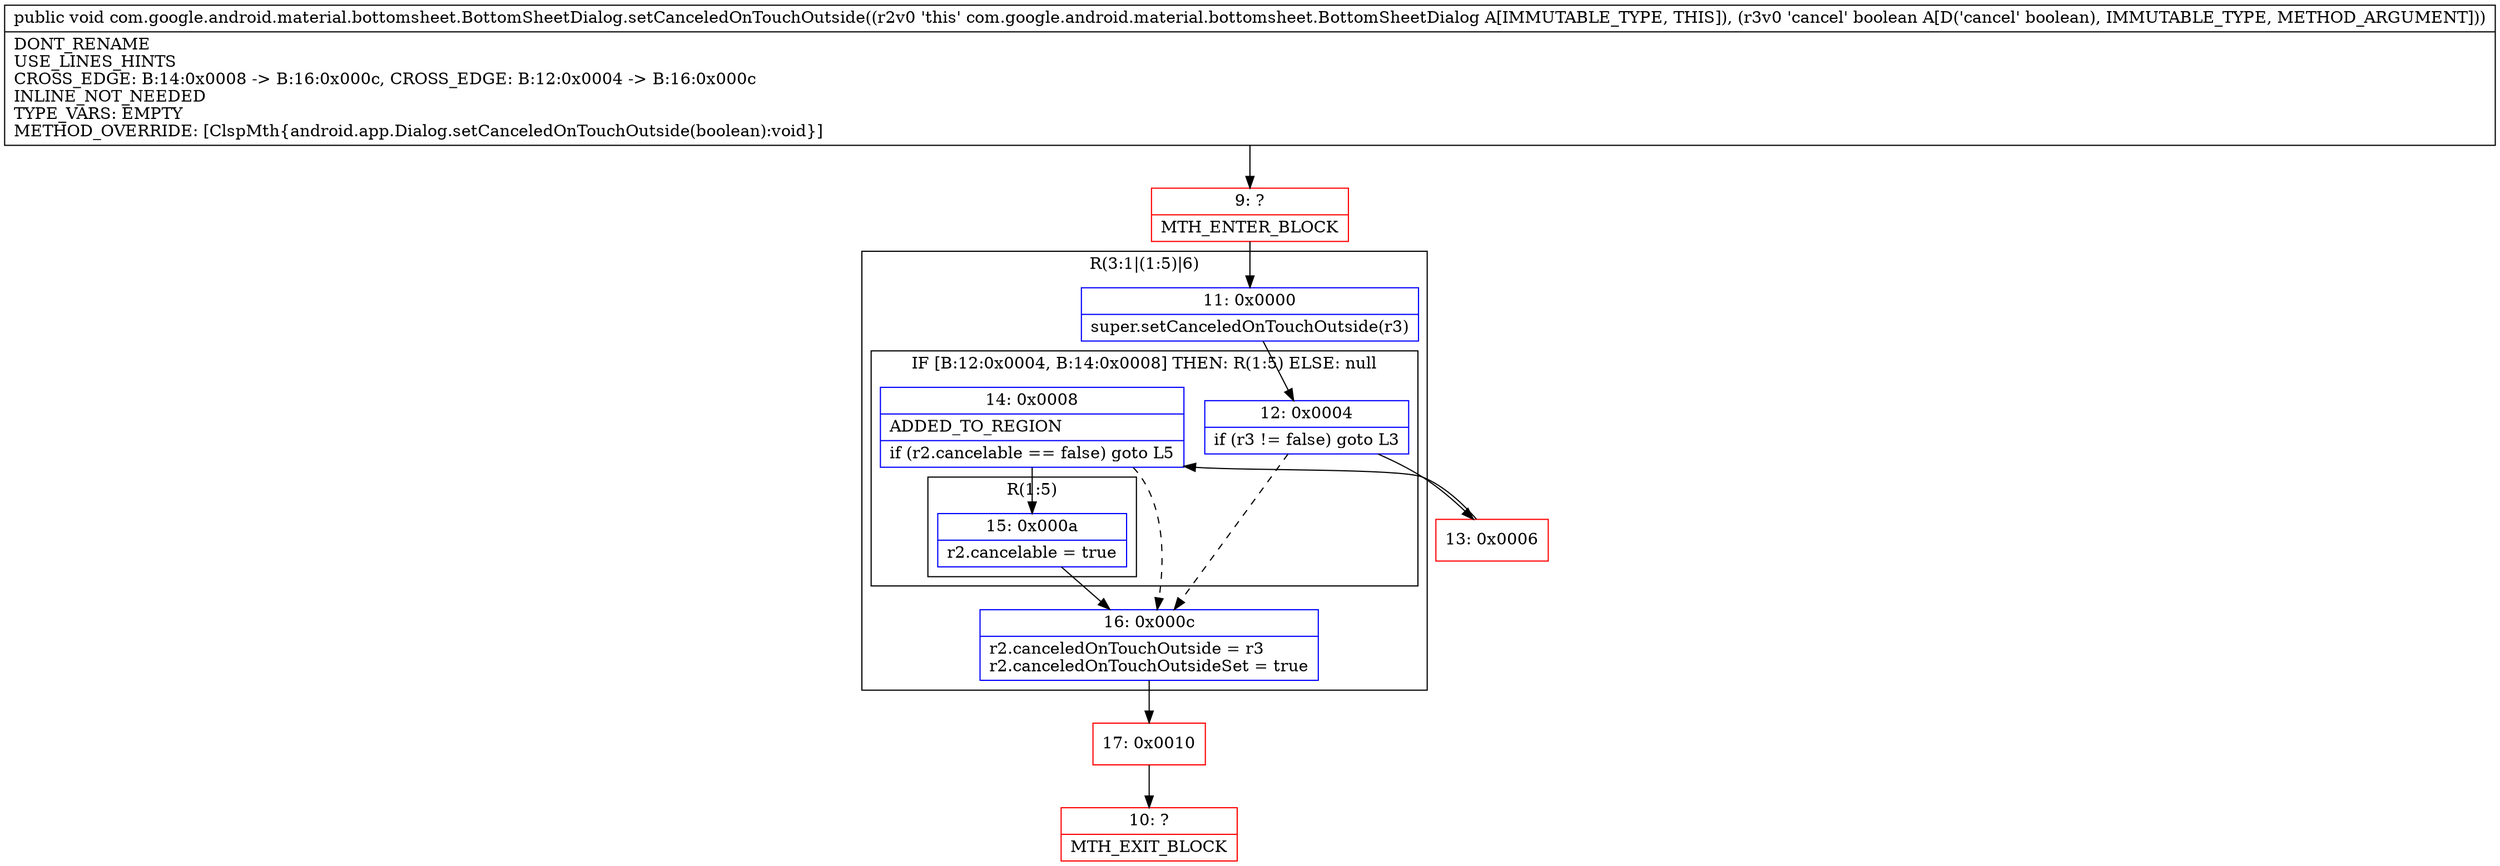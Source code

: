 digraph "CFG forcom.google.android.material.bottomsheet.BottomSheetDialog.setCanceledOnTouchOutside(Z)V" {
subgraph cluster_Region_1329213118 {
label = "R(3:1|(1:5)|6)";
node [shape=record,color=blue];
Node_11 [shape=record,label="{11\:\ 0x0000|super.setCanceledOnTouchOutside(r3)\l}"];
subgraph cluster_IfRegion_1153817379 {
label = "IF [B:12:0x0004, B:14:0x0008] THEN: R(1:5) ELSE: null";
node [shape=record,color=blue];
Node_12 [shape=record,label="{12\:\ 0x0004|if (r3 != false) goto L3\l}"];
Node_14 [shape=record,label="{14\:\ 0x0008|ADDED_TO_REGION\l|if (r2.cancelable == false) goto L5\l}"];
subgraph cluster_Region_792596047 {
label = "R(1:5)";
node [shape=record,color=blue];
Node_15 [shape=record,label="{15\:\ 0x000a|r2.cancelable = true\l}"];
}
}
Node_16 [shape=record,label="{16\:\ 0x000c|r2.canceledOnTouchOutside = r3\lr2.canceledOnTouchOutsideSet = true\l}"];
}
Node_9 [shape=record,color=red,label="{9\:\ ?|MTH_ENTER_BLOCK\l}"];
Node_13 [shape=record,color=red,label="{13\:\ 0x0006}"];
Node_17 [shape=record,color=red,label="{17\:\ 0x0010}"];
Node_10 [shape=record,color=red,label="{10\:\ ?|MTH_EXIT_BLOCK\l}"];
MethodNode[shape=record,label="{public void com.google.android.material.bottomsheet.BottomSheetDialog.setCanceledOnTouchOutside((r2v0 'this' com.google.android.material.bottomsheet.BottomSheetDialog A[IMMUTABLE_TYPE, THIS]), (r3v0 'cancel' boolean A[D('cancel' boolean), IMMUTABLE_TYPE, METHOD_ARGUMENT]))  | DONT_RENAME\lUSE_LINES_HINTS\lCROSS_EDGE: B:14:0x0008 \-\> B:16:0x000c, CROSS_EDGE: B:12:0x0004 \-\> B:16:0x000c\lINLINE_NOT_NEEDED\lTYPE_VARS: EMPTY\lMETHOD_OVERRIDE: [ClspMth\{android.app.Dialog.setCanceledOnTouchOutside(boolean):void\}]\l}"];
MethodNode -> Node_9;Node_11 -> Node_12;
Node_12 -> Node_13;
Node_12 -> Node_16[style=dashed];
Node_14 -> Node_15;
Node_14 -> Node_16[style=dashed];
Node_15 -> Node_16;
Node_16 -> Node_17;
Node_9 -> Node_11;
Node_13 -> Node_14;
Node_17 -> Node_10;
}

